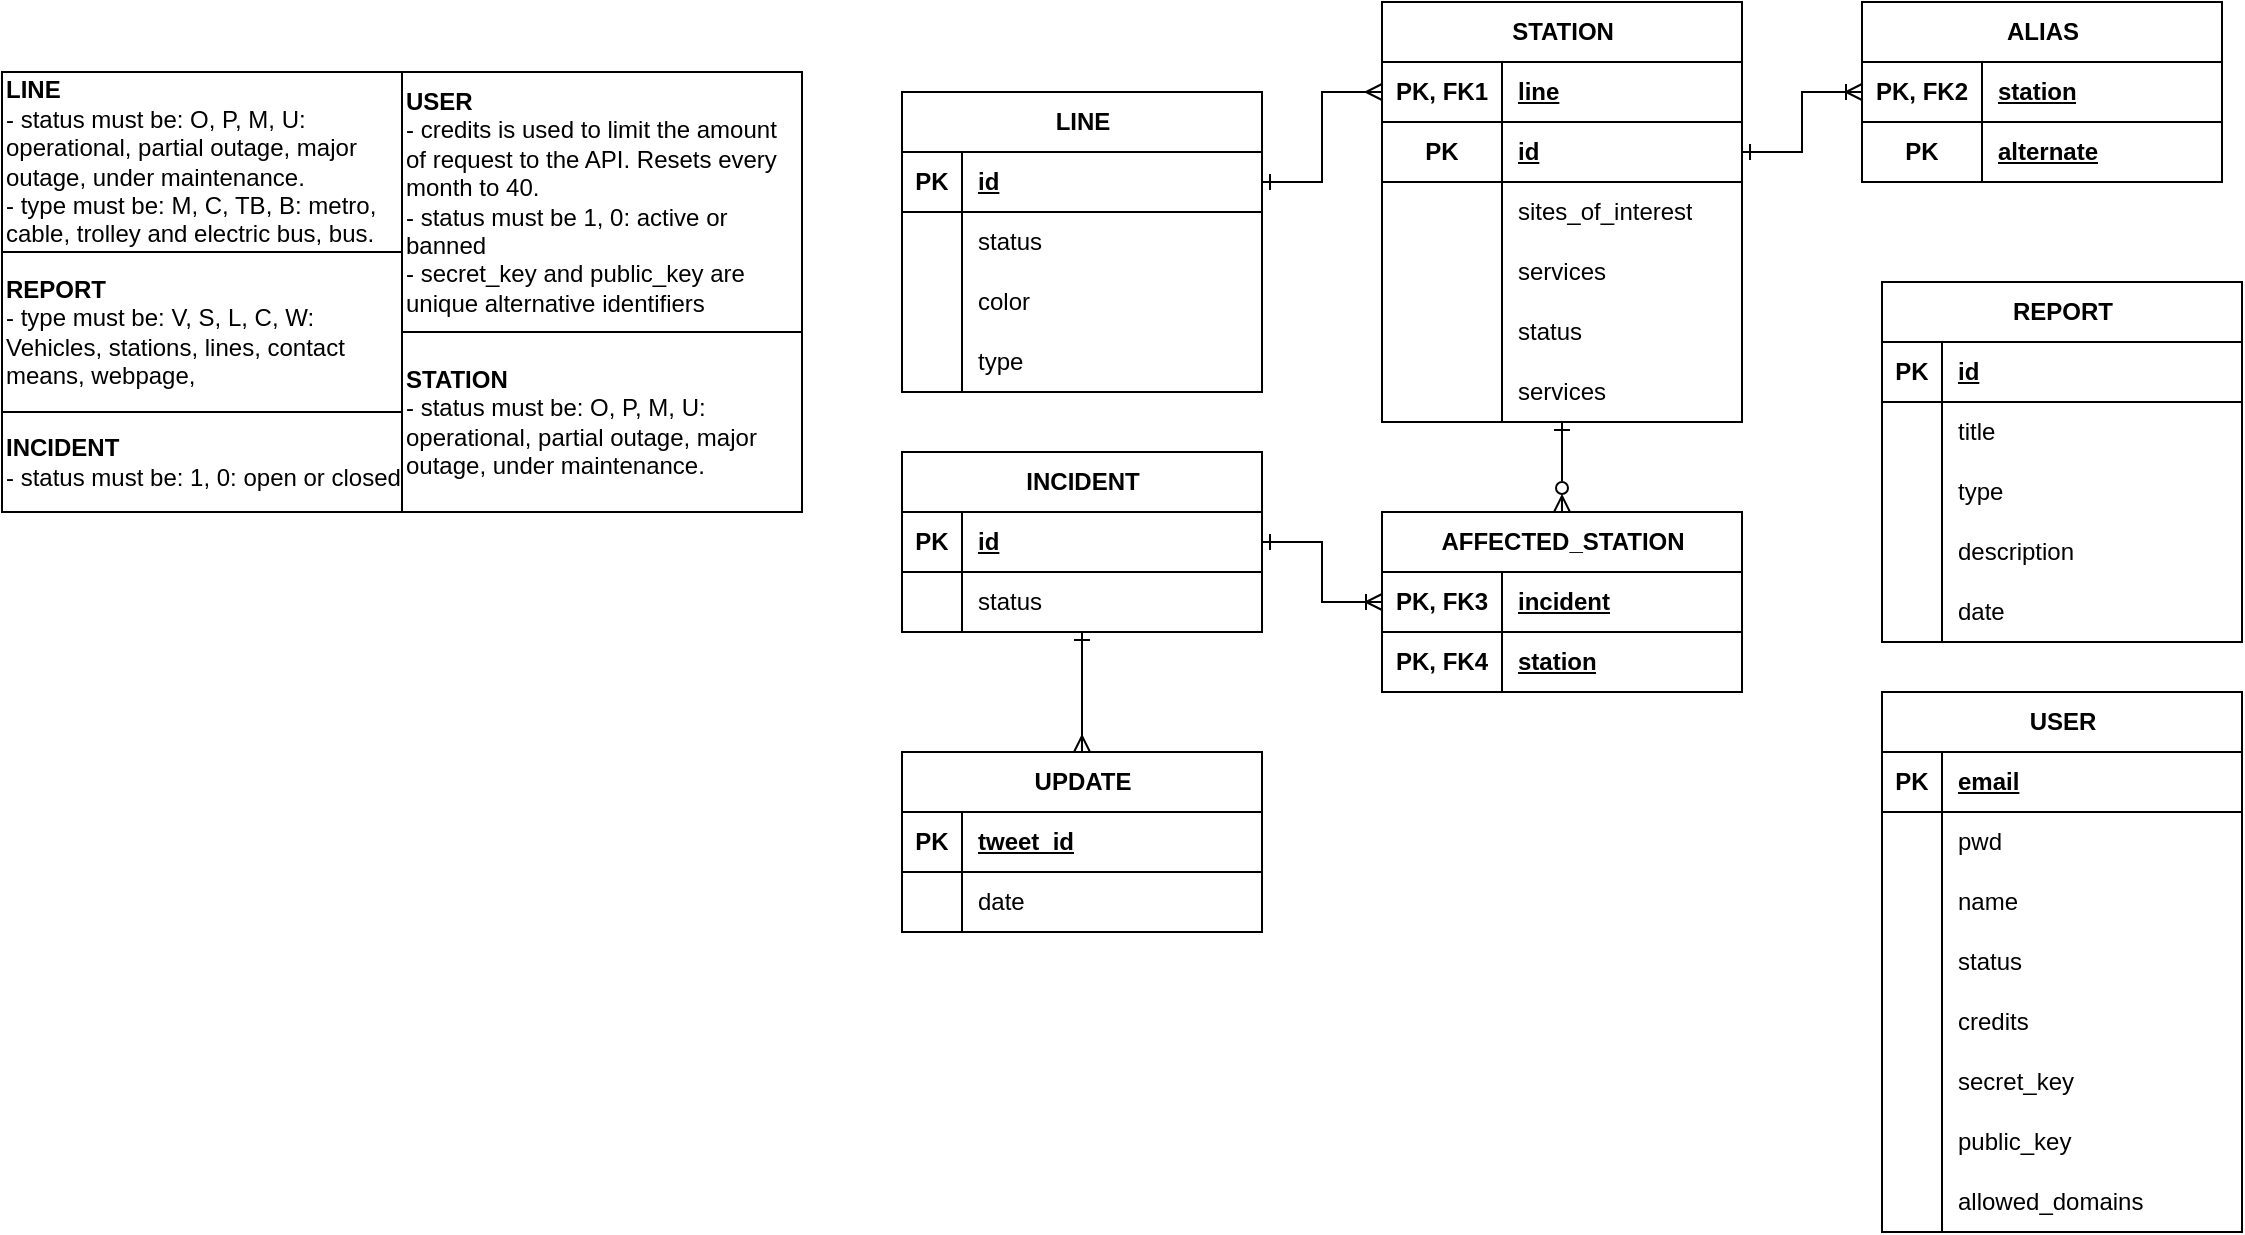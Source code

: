 <mxfile version="21.1.2" type="github">
  <diagram name="Page-1" id="pH_cB6uXY_K46Tci0Ps3">
    <mxGraphModel dx="2045" dy="630" grid="1" gridSize="10" guides="1" tooltips="1" connect="1" arrows="1" fold="1" page="1" pageScale="1" pageWidth="850" pageHeight="1100" math="0" shadow="0">
      <root>
        <mxCell id="0" />
        <mxCell id="1" parent="0" />
        <mxCell id="TTDSjRV2ZxzpHKE5z74O-1" value="LINE" style="shape=table;startSize=30;container=1;collapsible=1;childLayout=tableLayout;fixedRows=1;rowLines=0;fontStyle=1;align=center;resizeLast=1;html=1;" parent="1" vertex="1">
          <mxGeometry x="130" y="90" width="180" height="150" as="geometry" />
        </mxCell>
        <mxCell id="TTDSjRV2ZxzpHKE5z74O-2" value="" style="shape=tableRow;horizontal=0;startSize=0;swimlaneHead=0;swimlaneBody=0;fillColor=none;collapsible=0;dropTarget=0;points=[[0,0.5],[1,0.5]];portConstraint=eastwest;top=0;left=0;right=0;bottom=1;" parent="TTDSjRV2ZxzpHKE5z74O-1" vertex="1">
          <mxGeometry y="30" width="180" height="30" as="geometry" />
        </mxCell>
        <mxCell id="TTDSjRV2ZxzpHKE5z74O-3" value="PK" style="shape=partialRectangle;connectable=0;fillColor=none;top=0;left=0;bottom=0;right=0;fontStyle=1;overflow=hidden;whiteSpace=wrap;html=1;" parent="TTDSjRV2ZxzpHKE5z74O-2" vertex="1">
          <mxGeometry width="30" height="30" as="geometry">
            <mxRectangle width="30" height="30" as="alternateBounds" />
          </mxGeometry>
        </mxCell>
        <mxCell id="TTDSjRV2ZxzpHKE5z74O-4" value="id" style="shape=partialRectangle;connectable=0;fillColor=none;top=0;left=0;bottom=0;right=0;align=left;spacingLeft=6;fontStyle=5;overflow=hidden;whiteSpace=wrap;html=1;" parent="TTDSjRV2ZxzpHKE5z74O-2" vertex="1">
          <mxGeometry x="30" width="150" height="30" as="geometry">
            <mxRectangle width="150" height="30" as="alternateBounds" />
          </mxGeometry>
        </mxCell>
        <mxCell id="TTDSjRV2ZxzpHKE5z74O-5" value="" style="shape=tableRow;horizontal=0;startSize=0;swimlaneHead=0;swimlaneBody=0;fillColor=none;collapsible=0;dropTarget=0;points=[[0,0.5],[1,0.5]];portConstraint=eastwest;top=0;left=0;right=0;bottom=0;" parent="TTDSjRV2ZxzpHKE5z74O-1" vertex="1">
          <mxGeometry y="60" width="180" height="30" as="geometry" />
        </mxCell>
        <mxCell id="TTDSjRV2ZxzpHKE5z74O-6" value="" style="shape=partialRectangle;connectable=0;fillColor=none;top=0;left=0;bottom=0;right=0;editable=1;overflow=hidden;whiteSpace=wrap;html=1;" parent="TTDSjRV2ZxzpHKE5z74O-5" vertex="1">
          <mxGeometry width="30" height="30" as="geometry">
            <mxRectangle width="30" height="30" as="alternateBounds" />
          </mxGeometry>
        </mxCell>
        <mxCell id="TTDSjRV2ZxzpHKE5z74O-7" value="status" style="shape=partialRectangle;connectable=0;fillColor=none;top=0;left=0;bottom=0;right=0;align=left;spacingLeft=6;overflow=hidden;whiteSpace=wrap;html=1;" parent="TTDSjRV2ZxzpHKE5z74O-5" vertex="1">
          <mxGeometry x="30" width="150" height="30" as="geometry">
            <mxRectangle width="150" height="30" as="alternateBounds" />
          </mxGeometry>
        </mxCell>
        <mxCell id="TTDSjRV2ZxzpHKE5z74O-115" value="" style="shape=tableRow;horizontal=0;startSize=0;swimlaneHead=0;swimlaneBody=0;fillColor=none;collapsible=0;dropTarget=0;points=[[0,0.5],[1,0.5]];portConstraint=eastwest;top=0;left=0;right=0;bottom=0;" parent="TTDSjRV2ZxzpHKE5z74O-1" vertex="1">
          <mxGeometry y="90" width="180" height="30" as="geometry" />
        </mxCell>
        <mxCell id="TTDSjRV2ZxzpHKE5z74O-116" value="" style="shape=partialRectangle;connectable=0;fillColor=none;top=0;left=0;bottom=0;right=0;editable=1;overflow=hidden;whiteSpace=wrap;html=1;" parent="TTDSjRV2ZxzpHKE5z74O-115" vertex="1">
          <mxGeometry width="30" height="30" as="geometry">
            <mxRectangle width="30" height="30" as="alternateBounds" />
          </mxGeometry>
        </mxCell>
        <mxCell id="TTDSjRV2ZxzpHKE5z74O-117" value="color" style="shape=partialRectangle;connectable=0;fillColor=none;top=0;left=0;bottom=0;right=0;align=left;spacingLeft=6;overflow=hidden;whiteSpace=wrap;html=1;" parent="TTDSjRV2ZxzpHKE5z74O-115" vertex="1">
          <mxGeometry x="30" width="150" height="30" as="geometry">
            <mxRectangle width="150" height="30" as="alternateBounds" />
          </mxGeometry>
        </mxCell>
        <mxCell id="TTDSjRV2ZxzpHKE5z74O-118" value="" style="shape=tableRow;horizontal=0;startSize=0;swimlaneHead=0;swimlaneBody=0;fillColor=none;collapsible=0;dropTarget=0;points=[[0,0.5],[1,0.5]];portConstraint=eastwest;top=0;left=0;right=0;bottom=0;" parent="TTDSjRV2ZxzpHKE5z74O-1" vertex="1">
          <mxGeometry y="120" width="180" height="30" as="geometry" />
        </mxCell>
        <mxCell id="TTDSjRV2ZxzpHKE5z74O-119" value="" style="shape=partialRectangle;connectable=0;fillColor=none;top=0;left=0;bottom=0;right=0;editable=1;overflow=hidden;whiteSpace=wrap;html=1;" parent="TTDSjRV2ZxzpHKE5z74O-118" vertex="1">
          <mxGeometry width="30" height="30" as="geometry">
            <mxRectangle width="30" height="30" as="alternateBounds" />
          </mxGeometry>
        </mxCell>
        <mxCell id="TTDSjRV2ZxzpHKE5z74O-120" value="type" style="shape=partialRectangle;connectable=0;fillColor=none;top=0;left=0;bottom=0;right=0;align=left;spacingLeft=6;overflow=hidden;whiteSpace=wrap;html=1;" parent="TTDSjRV2ZxzpHKE5z74O-118" vertex="1">
          <mxGeometry x="30" width="150" height="30" as="geometry">
            <mxRectangle width="150" height="30" as="alternateBounds" />
          </mxGeometry>
        </mxCell>
        <mxCell id="TTDSjRV2ZxzpHKE5z74O-14" value="STATION" style="shape=table;startSize=30;container=1;collapsible=1;childLayout=tableLayout;fixedRows=1;rowLines=0;fontStyle=1;align=center;resizeLast=1;html=1;" parent="1" vertex="1">
          <mxGeometry x="370" y="45" width="180" height="210" as="geometry" />
        </mxCell>
        <mxCell id="TTDSjRV2ZxzpHKE5z74O-252" value="" style="shape=tableRow;horizontal=0;startSize=0;swimlaneHead=0;swimlaneBody=0;fillColor=none;collapsible=0;dropTarget=0;points=[[0,0.5],[1,0.5]];portConstraint=eastwest;top=0;left=0;right=0;bottom=1;" parent="TTDSjRV2ZxzpHKE5z74O-14" vertex="1">
          <mxGeometry y="30" width="180" height="30" as="geometry" />
        </mxCell>
        <mxCell id="TTDSjRV2ZxzpHKE5z74O-253" value="PK, FK1" style="shape=partialRectangle;connectable=0;fillColor=none;top=0;left=0;bottom=0;right=0;fontStyle=1;overflow=hidden;whiteSpace=wrap;html=1;" parent="TTDSjRV2ZxzpHKE5z74O-252" vertex="1">
          <mxGeometry width="60" height="30" as="geometry">
            <mxRectangle width="60" height="30" as="alternateBounds" />
          </mxGeometry>
        </mxCell>
        <mxCell id="TTDSjRV2ZxzpHKE5z74O-254" value="line" style="shape=partialRectangle;connectable=0;fillColor=none;top=0;left=0;bottom=0;right=0;align=left;spacingLeft=6;fontStyle=5;overflow=hidden;whiteSpace=wrap;html=1;" parent="TTDSjRV2ZxzpHKE5z74O-252" vertex="1">
          <mxGeometry x="60" width="120" height="30" as="geometry">
            <mxRectangle width="120" height="30" as="alternateBounds" />
          </mxGeometry>
        </mxCell>
        <mxCell id="TTDSjRV2ZxzpHKE5z74O-15" value="" style="shape=tableRow;horizontal=0;startSize=0;swimlaneHead=0;swimlaneBody=0;fillColor=none;collapsible=0;dropTarget=0;points=[[0,0.5],[1,0.5]];portConstraint=eastwest;top=0;left=0;right=0;bottom=1;strokeColor=default;swimlaneLine=1;" parent="TTDSjRV2ZxzpHKE5z74O-14" vertex="1">
          <mxGeometry y="60" width="180" height="30" as="geometry" />
        </mxCell>
        <mxCell id="TTDSjRV2ZxzpHKE5z74O-16" value="PK" style="shape=partialRectangle;connectable=0;fillColor=none;top=0;left=0;bottom=0;right=0;fontStyle=1;overflow=hidden;whiteSpace=wrap;html=1;shadow=0;strokeColor=default;strokeWidth=1;" parent="TTDSjRV2ZxzpHKE5z74O-15" vertex="1">
          <mxGeometry width="60" height="30" as="geometry">
            <mxRectangle width="60" height="30" as="alternateBounds" />
          </mxGeometry>
        </mxCell>
        <mxCell id="TTDSjRV2ZxzpHKE5z74O-17" value="id" style="shape=partialRectangle;connectable=0;fillColor=none;top=0;left=0;bottom=0;right=0;align=left;spacingLeft=6;fontStyle=5;overflow=hidden;whiteSpace=wrap;html=1;shadow=0;strokeColor=default;strokeWidth=1;" parent="TTDSjRV2ZxzpHKE5z74O-15" vertex="1">
          <mxGeometry x="60" width="120" height="30" as="geometry">
            <mxRectangle width="120" height="30" as="alternateBounds" />
          </mxGeometry>
        </mxCell>
        <mxCell id="TTDSjRV2ZxzpHKE5z74O-21" value="" style="shape=tableRow;horizontal=0;startSize=0;swimlaneHead=0;swimlaneBody=0;fillColor=none;collapsible=0;dropTarget=0;points=[[0,0.5],[1,0.5]];portConstraint=eastwest;top=0;left=0;right=0;bottom=0;" parent="TTDSjRV2ZxzpHKE5z74O-14" vertex="1">
          <mxGeometry y="90" width="180" height="30" as="geometry" />
        </mxCell>
        <mxCell id="TTDSjRV2ZxzpHKE5z74O-22" value="" style="shape=partialRectangle;connectable=0;fillColor=none;top=0;left=0;bottom=0;right=0;editable=1;overflow=hidden;whiteSpace=wrap;html=1;" parent="TTDSjRV2ZxzpHKE5z74O-21" vertex="1">
          <mxGeometry width="60" height="30" as="geometry">
            <mxRectangle width="60" height="30" as="alternateBounds" />
          </mxGeometry>
        </mxCell>
        <mxCell id="TTDSjRV2ZxzpHKE5z74O-23" value="sites_of_interest" style="shape=partialRectangle;connectable=0;fillColor=none;top=0;left=0;bottom=0;right=0;align=left;spacingLeft=6;overflow=hidden;whiteSpace=wrap;html=1;" parent="TTDSjRV2ZxzpHKE5z74O-21" vertex="1">
          <mxGeometry x="60" width="120" height="30" as="geometry">
            <mxRectangle width="120" height="30" as="alternateBounds" />
          </mxGeometry>
        </mxCell>
        <mxCell id="TTDSjRV2ZxzpHKE5z74O-192" value="" style="shape=tableRow;horizontal=0;startSize=0;swimlaneHead=0;swimlaneBody=0;fillColor=none;collapsible=0;dropTarget=0;points=[[0,0.5],[1,0.5]];portConstraint=eastwest;top=0;left=0;right=0;bottom=0;" parent="TTDSjRV2ZxzpHKE5z74O-14" vertex="1">
          <mxGeometry y="120" width="180" height="30" as="geometry" />
        </mxCell>
        <mxCell id="TTDSjRV2ZxzpHKE5z74O-193" value="" style="shape=partialRectangle;connectable=0;fillColor=none;top=0;left=0;bottom=0;right=0;editable=1;overflow=hidden;whiteSpace=wrap;html=1;" parent="TTDSjRV2ZxzpHKE5z74O-192" vertex="1">
          <mxGeometry width="60" height="30" as="geometry">
            <mxRectangle width="60" height="30" as="alternateBounds" />
          </mxGeometry>
        </mxCell>
        <mxCell id="TTDSjRV2ZxzpHKE5z74O-194" value="services" style="shape=partialRectangle;connectable=0;fillColor=none;top=0;left=0;bottom=0;right=0;align=left;spacingLeft=6;overflow=hidden;whiteSpace=wrap;html=1;" parent="TTDSjRV2ZxzpHKE5z74O-192" vertex="1">
          <mxGeometry x="60" width="120" height="30" as="geometry">
            <mxRectangle width="120" height="30" as="alternateBounds" />
          </mxGeometry>
        </mxCell>
        <mxCell id="TTDSjRV2ZxzpHKE5z74O-24" value="" style="shape=tableRow;horizontal=0;startSize=0;swimlaneHead=0;swimlaneBody=0;fillColor=none;collapsible=0;dropTarget=0;points=[[0,0.5],[1,0.5]];portConstraint=eastwest;top=0;left=0;right=0;bottom=0;" parent="TTDSjRV2ZxzpHKE5z74O-14" vertex="1">
          <mxGeometry y="150" width="180" height="30" as="geometry" />
        </mxCell>
        <mxCell id="TTDSjRV2ZxzpHKE5z74O-25" value="" style="shape=partialRectangle;connectable=0;fillColor=none;top=0;left=0;bottom=0;right=0;editable=1;overflow=hidden;whiteSpace=wrap;html=1;" parent="TTDSjRV2ZxzpHKE5z74O-24" vertex="1">
          <mxGeometry width="60" height="30" as="geometry">
            <mxRectangle width="60" height="30" as="alternateBounds" />
          </mxGeometry>
        </mxCell>
        <mxCell id="TTDSjRV2ZxzpHKE5z74O-26" value="status" style="shape=partialRectangle;connectable=0;fillColor=none;top=0;left=0;bottom=0;right=0;align=left;spacingLeft=6;overflow=hidden;whiteSpace=wrap;html=1;" parent="TTDSjRV2ZxzpHKE5z74O-24" vertex="1">
          <mxGeometry x="60" width="120" height="30" as="geometry">
            <mxRectangle width="120" height="30" as="alternateBounds" />
          </mxGeometry>
        </mxCell>
        <mxCell id="L_7EKdPzwVkIUu_ED1JU-4" value="" style="shape=tableRow;horizontal=0;startSize=0;swimlaneHead=0;swimlaneBody=0;fillColor=none;collapsible=0;dropTarget=0;points=[[0,0.5],[1,0.5]];portConstraint=eastwest;top=0;left=0;right=0;bottom=0;" vertex="1" parent="TTDSjRV2ZxzpHKE5z74O-14">
          <mxGeometry y="180" width="180" height="30" as="geometry" />
        </mxCell>
        <mxCell id="L_7EKdPzwVkIUu_ED1JU-5" value="" style="shape=partialRectangle;connectable=0;fillColor=none;top=0;left=0;bottom=0;right=0;editable=1;overflow=hidden;whiteSpace=wrap;html=1;" vertex="1" parent="L_7EKdPzwVkIUu_ED1JU-4">
          <mxGeometry width="60" height="30" as="geometry">
            <mxRectangle width="60" height="30" as="alternateBounds" />
          </mxGeometry>
        </mxCell>
        <mxCell id="L_7EKdPzwVkIUu_ED1JU-6" value="services" style="shape=partialRectangle;connectable=0;fillColor=none;top=0;left=0;bottom=0;right=0;align=left;spacingLeft=6;overflow=hidden;whiteSpace=wrap;html=1;" vertex="1" parent="L_7EKdPzwVkIUu_ED1JU-4">
          <mxGeometry x="60" width="120" height="30" as="geometry">
            <mxRectangle width="120" height="30" as="alternateBounds" />
          </mxGeometry>
        </mxCell>
        <mxCell id="TTDSjRV2ZxzpHKE5z74O-27" value="USER" style="shape=table;startSize=30;container=1;collapsible=1;childLayout=tableLayout;fixedRows=1;rowLines=0;fontStyle=1;align=center;resizeLast=1;html=1;" parent="1" vertex="1">
          <mxGeometry x="620" y="390" width="180" height="270" as="geometry" />
        </mxCell>
        <mxCell id="L_7EKdPzwVkIUu_ED1JU-45" value="" style="shape=tableRow;horizontal=0;startSize=0;swimlaneHead=0;swimlaneBody=0;fillColor=none;collapsible=0;dropTarget=0;points=[[0,0.5],[1,0.5]];portConstraint=eastwest;top=0;left=0;right=0;bottom=1;" vertex="1" parent="TTDSjRV2ZxzpHKE5z74O-27">
          <mxGeometry y="30" width="180" height="30" as="geometry" />
        </mxCell>
        <mxCell id="L_7EKdPzwVkIUu_ED1JU-46" value="PK" style="shape=partialRectangle;connectable=0;fillColor=none;top=0;left=0;bottom=0;right=0;fontStyle=1;overflow=hidden;whiteSpace=wrap;html=1;" vertex="1" parent="L_7EKdPzwVkIUu_ED1JU-45">
          <mxGeometry width="30" height="30" as="geometry">
            <mxRectangle width="30" height="30" as="alternateBounds" />
          </mxGeometry>
        </mxCell>
        <mxCell id="L_7EKdPzwVkIUu_ED1JU-47" value="email" style="shape=partialRectangle;connectable=0;fillColor=none;top=0;left=0;bottom=0;right=0;align=left;spacingLeft=6;fontStyle=5;overflow=hidden;whiteSpace=wrap;html=1;" vertex="1" parent="L_7EKdPzwVkIUu_ED1JU-45">
          <mxGeometry x="30" width="150" height="30" as="geometry">
            <mxRectangle width="150" height="30" as="alternateBounds" />
          </mxGeometry>
        </mxCell>
        <mxCell id="TTDSjRV2ZxzpHKE5z74O-31" value="" style="shape=tableRow;horizontal=0;startSize=0;swimlaneHead=0;swimlaneBody=0;fillColor=none;collapsible=0;dropTarget=0;points=[[0,0.5],[1,0.5]];portConstraint=eastwest;top=0;left=0;right=0;bottom=0;" parent="TTDSjRV2ZxzpHKE5z74O-27" vertex="1">
          <mxGeometry y="60" width="180" height="30" as="geometry" />
        </mxCell>
        <mxCell id="TTDSjRV2ZxzpHKE5z74O-32" value="" style="shape=partialRectangle;connectable=0;fillColor=none;top=0;left=0;bottom=0;right=0;editable=1;overflow=hidden;whiteSpace=wrap;html=1;" parent="TTDSjRV2ZxzpHKE5z74O-31" vertex="1">
          <mxGeometry width="30" height="30" as="geometry">
            <mxRectangle width="30" height="30" as="alternateBounds" />
          </mxGeometry>
        </mxCell>
        <mxCell id="TTDSjRV2ZxzpHKE5z74O-33" value="pwd" style="shape=partialRectangle;connectable=0;fillColor=none;top=0;left=0;bottom=0;right=0;align=left;spacingLeft=6;overflow=hidden;whiteSpace=wrap;html=1;" parent="TTDSjRV2ZxzpHKE5z74O-31" vertex="1">
          <mxGeometry x="30" width="150" height="30" as="geometry">
            <mxRectangle width="150" height="30" as="alternateBounds" />
          </mxGeometry>
        </mxCell>
        <mxCell id="TTDSjRV2ZxzpHKE5z74O-34" value="" style="shape=tableRow;horizontal=0;startSize=0;swimlaneHead=0;swimlaneBody=0;fillColor=none;collapsible=0;dropTarget=0;points=[[0,0.5],[1,0.5]];portConstraint=eastwest;top=0;left=0;right=0;bottom=0;" parent="TTDSjRV2ZxzpHKE5z74O-27" vertex="1">
          <mxGeometry y="90" width="180" height="30" as="geometry" />
        </mxCell>
        <mxCell id="TTDSjRV2ZxzpHKE5z74O-35" value="" style="shape=partialRectangle;connectable=0;fillColor=none;top=0;left=0;bottom=0;right=0;editable=1;overflow=hidden;whiteSpace=wrap;html=1;" parent="TTDSjRV2ZxzpHKE5z74O-34" vertex="1">
          <mxGeometry width="30" height="30" as="geometry">
            <mxRectangle width="30" height="30" as="alternateBounds" />
          </mxGeometry>
        </mxCell>
        <mxCell id="TTDSjRV2ZxzpHKE5z74O-36" value="name" style="shape=partialRectangle;connectable=0;fillColor=none;top=0;left=0;bottom=0;right=0;align=left;spacingLeft=6;overflow=hidden;whiteSpace=wrap;html=1;" parent="TTDSjRV2ZxzpHKE5z74O-34" vertex="1">
          <mxGeometry x="30" width="150" height="30" as="geometry">
            <mxRectangle width="150" height="30" as="alternateBounds" />
          </mxGeometry>
        </mxCell>
        <mxCell id="TTDSjRV2ZxzpHKE5z74O-152" value="" style="shape=tableRow;horizontal=0;startSize=0;swimlaneHead=0;swimlaneBody=0;fillColor=none;collapsible=0;dropTarget=0;points=[[0,0.5],[1,0.5]];portConstraint=eastwest;top=0;left=0;right=0;bottom=0;" parent="TTDSjRV2ZxzpHKE5z74O-27" vertex="1">
          <mxGeometry y="120" width="180" height="30" as="geometry" />
        </mxCell>
        <mxCell id="TTDSjRV2ZxzpHKE5z74O-153" value="" style="shape=partialRectangle;connectable=0;fillColor=none;top=0;left=0;bottom=0;right=0;editable=1;overflow=hidden;whiteSpace=wrap;html=1;" parent="TTDSjRV2ZxzpHKE5z74O-152" vertex="1">
          <mxGeometry width="30" height="30" as="geometry">
            <mxRectangle width="30" height="30" as="alternateBounds" />
          </mxGeometry>
        </mxCell>
        <mxCell id="TTDSjRV2ZxzpHKE5z74O-154" value="status" style="shape=partialRectangle;connectable=0;fillColor=none;top=0;left=0;bottom=0;right=0;align=left;spacingLeft=6;overflow=hidden;whiteSpace=wrap;html=1;" parent="TTDSjRV2ZxzpHKE5z74O-152" vertex="1">
          <mxGeometry x="30" width="150" height="30" as="geometry">
            <mxRectangle width="150" height="30" as="alternateBounds" />
          </mxGeometry>
        </mxCell>
        <mxCell id="TTDSjRV2ZxzpHKE5z74O-37" value="" style="shape=tableRow;horizontal=0;startSize=0;swimlaneHead=0;swimlaneBody=0;fillColor=none;collapsible=0;dropTarget=0;points=[[0,0.5],[1,0.5]];portConstraint=eastwest;top=0;left=0;right=0;bottom=0;" parent="TTDSjRV2ZxzpHKE5z74O-27" vertex="1">
          <mxGeometry y="150" width="180" height="30" as="geometry" />
        </mxCell>
        <mxCell id="TTDSjRV2ZxzpHKE5z74O-38" value="" style="shape=partialRectangle;connectable=0;fillColor=none;top=0;left=0;bottom=0;right=0;editable=1;overflow=hidden;whiteSpace=wrap;html=1;" parent="TTDSjRV2ZxzpHKE5z74O-37" vertex="1">
          <mxGeometry width="30" height="30" as="geometry">
            <mxRectangle width="30" height="30" as="alternateBounds" />
          </mxGeometry>
        </mxCell>
        <mxCell id="TTDSjRV2ZxzpHKE5z74O-39" value="credits" style="shape=partialRectangle;connectable=0;fillColor=none;top=0;left=0;bottom=0;right=0;align=left;spacingLeft=6;overflow=hidden;whiteSpace=wrap;html=1;" parent="TTDSjRV2ZxzpHKE5z74O-37" vertex="1">
          <mxGeometry x="30" width="150" height="30" as="geometry">
            <mxRectangle width="150" height="30" as="alternateBounds" />
          </mxGeometry>
        </mxCell>
        <mxCell id="TTDSjRV2ZxzpHKE5z74O-121" value="" style="shape=tableRow;horizontal=0;startSize=0;swimlaneHead=0;swimlaneBody=0;fillColor=none;collapsible=0;dropTarget=0;points=[[0,0.5],[1,0.5]];portConstraint=eastwest;top=0;left=0;right=0;bottom=0;" parent="TTDSjRV2ZxzpHKE5z74O-27" vertex="1">
          <mxGeometry y="180" width="180" height="30" as="geometry" />
        </mxCell>
        <mxCell id="TTDSjRV2ZxzpHKE5z74O-122" value="" style="shape=partialRectangle;connectable=0;fillColor=none;top=0;left=0;bottom=0;right=0;editable=1;overflow=hidden;whiteSpace=wrap;html=1;" parent="TTDSjRV2ZxzpHKE5z74O-121" vertex="1">
          <mxGeometry width="30" height="30" as="geometry">
            <mxRectangle width="30" height="30" as="alternateBounds" />
          </mxGeometry>
        </mxCell>
        <mxCell id="TTDSjRV2ZxzpHKE5z74O-123" value="secret_key" style="shape=partialRectangle;connectable=0;fillColor=none;top=0;left=0;bottom=0;right=0;align=left;spacingLeft=6;overflow=hidden;whiteSpace=wrap;html=1;" parent="TTDSjRV2ZxzpHKE5z74O-121" vertex="1">
          <mxGeometry x="30" width="150" height="30" as="geometry">
            <mxRectangle width="150" height="30" as="alternateBounds" />
          </mxGeometry>
        </mxCell>
        <mxCell id="TTDSjRV2ZxzpHKE5z74O-124" value="" style="shape=tableRow;horizontal=0;startSize=0;swimlaneHead=0;swimlaneBody=0;fillColor=none;collapsible=0;dropTarget=0;points=[[0,0.5],[1,0.5]];portConstraint=eastwest;top=0;left=0;right=0;bottom=0;" parent="TTDSjRV2ZxzpHKE5z74O-27" vertex="1">
          <mxGeometry y="210" width="180" height="30" as="geometry" />
        </mxCell>
        <mxCell id="TTDSjRV2ZxzpHKE5z74O-125" value="" style="shape=partialRectangle;connectable=0;fillColor=none;top=0;left=0;bottom=0;right=0;editable=1;overflow=hidden;whiteSpace=wrap;html=1;" parent="TTDSjRV2ZxzpHKE5z74O-124" vertex="1">
          <mxGeometry width="30" height="30" as="geometry">
            <mxRectangle width="30" height="30" as="alternateBounds" />
          </mxGeometry>
        </mxCell>
        <mxCell id="TTDSjRV2ZxzpHKE5z74O-126" value="public_key" style="shape=partialRectangle;connectable=0;fillColor=none;top=0;left=0;bottom=0;right=0;align=left;spacingLeft=6;overflow=hidden;whiteSpace=wrap;html=1;" parent="TTDSjRV2ZxzpHKE5z74O-124" vertex="1">
          <mxGeometry x="30" width="150" height="30" as="geometry">
            <mxRectangle width="150" height="30" as="alternateBounds" />
          </mxGeometry>
        </mxCell>
        <mxCell id="TTDSjRV2ZxzpHKE5z74O-149" value="" style="shape=tableRow;horizontal=0;startSize=0;swimlaneHead=0;swimlaneBody=0;fillColor=none;collapsible=0;dropTarget=0;points=[[0,0.5],[1,0.5]];portConstraint=eastwest;top=0;left=0;right=0;bottom=0;" parent="TTDSjRV2ZxzpHKE5z74O-27" vertex="1">
          <mxGeometry y="240" width="180" height="30" as="geometry" />
        </mxCell>
        <mxCell id="TTDSjRV2ZxzpHKE5z74O-150" value="" style="shape=partialRectangle;connectable=0;fillColor=none;top=0;left=0;bottom=0;right=0;editable=1;overflow=hidden;whiteSpace=wrap;html=1;" parent="TTDSjRV2ZxzpHKE5z74O-149" vertex="1">
          <mxGeometry width="30" height="30" as="geometry">
            <mxRectangle width="30" height="30" as="alternateBounds" />
          </mxGeometry>
        </mxCell>
        <mxCell id="TTDSjRV2ZxzpHKE5z74O-151" value="allowed_domains" style="shape=partialRectangle;connectable=0;fillColor=none;top=0;left=0;bottom=0;right=0;align=left;spacingLeft=6;overflow=hidden;whiteSpace=wrap;html=1;" parent="TTDSjRV2ZxzpHKE5z74O-149" vertex="1">
          <mxGeometry x="30" width="150" height="30" as="geometry">
            <mxRectangle width="150" height="30" as="alternateBounds" />
          </mxGeometry>
        </mxCell>
        <mxCell id="L_7EKdPzwVkIUu_ED1JU-61" style="edgeStyle=orthogonalEdgeStyle;rounded=0;orthogonalLoop=1;jettySize=auto;html=1;entryX=0.5;entryY=0;entryDx=0;entryDy=0;endArrow=ERmany;endFill=0;startArrow=ERone;startFill=0;" edge="1" parent="1" source="TTDSjRV2ZxzpHKE5z74O-40" target="TTDSjRV2ZxzpHKE5z74O-53">
          <mxGeometry relative="1" as="geometry" />
        </mxCell>
        <mxCell id="TTDSjRV2ZxzpHKE5z74O-40" value="INCIDENT" style="shape=table;startSize=30;container=1;collapsible=1;childLayout=tableLayout;fixedRows=1;rowLines=0;fontStyle=1;align=center;resizeLast=1;html=1;" parent="1" vertex="1">
          <mxGeometry x="130" y="270" width="180" height="90" as="geometry" />
        </mxCell>
        <mxCell id="TTDSjRV2ZxzpHKE5z74O-41" value="" style="shape=tableRow;horizontal=0;startSize=0;swimlaneHead=0;swimlaneBody=0;fillColor=none;collapsible=0;dropTarget=0;points=[[0,0.5],[1,0.5]];portConstraint=eastwest;top=0;left=0;right=0;bottom=1;" parent="TTDSjRV2ZxzpHKE5z74O-40" vertex="1">
          <mxGeometry y="30" width="180" height="30" as="geometry" />
        </mxCell>
        <mxCell id="TTDSjRV2ZxzpHKE5z74O-42" value="PK" style="shape=partialRectangle;connectable=0;fillColor=none;top=0;left=0;bottom=0;right=0;fontStyle=1;overflow=hidden;whiteSpace=wrap;html=1;" parent="TTDSjRV2ZxzpHKE5z74O-41" vertex="1">
          <mxGeometry width="30" height="30" as="geometry">
            <mxRectangle width="30" height="30" as="alternateBounds" />
          </mxGeometry>
        </mxCell>
        <mxCell id="TTDSjRV2ZxzpHKE5z74O-43" value="id" style="shape=partialRectangle;connectable=0;fillColor=none;top=0;left=0;bottom=0;right=0;align=left;spacingLeft=6;fontStyle=5;overflow=hidden;whiteSpace=wrap;html=1;" parent="TTDSjRV2ZxzpHKE5z74O-41" vertex="1">
          <mxGeometry x="30" width="150" height="30" as="geometry">
            <mxRectangle width="150" height="30" as="alternateBounds" />
          </mxGeometry>
        </mxCell>
        <mxCell id="TTDSjRV2ZxzpHKE5z74O-201" value="" style="shape=tableRow;horizontal=0;startSize=0;swimlaneHead=0;swimlaneBody=0;fillColor=none;collapsible=0;dropTarget=0;points=[[0,0.5],[1,0.5]];portConstraint=eastwest;top=0;left=0;right=0;bottom=0;" parent="TTDSjRV2ZxzpHKE5z74O-40" vertex="1">
          <mxGeometry y="60" width="180" height="30" as="geometry" />
        </mxCell>
        <mxCell id="TTDSjRV2ZxzpHKE5z74O-202" value="" style="shape=partialRectangle;connectable=0;fillColor=none;top=0;left=0;bottom=0;right=0;editable=1;overflow=hidden;whiteSpace=wrap;html=1;" parent="TTDSjRV2ZxzpHKE5z74O-201" vertex="1">
          <mxGeometry width="30" height="30" as="geometry">
            <mxRectangle width="30" height="30" as="alternateBounds" />
          </mxGeometry>
        </mxCell>
        <mxCell id="TTDSjRV2ZxzpHKE5z74O-203" value="status" style="shape=partialRectangle;connectable=0;fillColor=none;top=0;left=0;bottom=0;right=0;align=left;spacingLeft=6;overflow=hidden;whiteSpace=wrap;html=1;" parent="TTDSjRV2ZxzpHKE5z74O-201" vertex="1">
          <mxGeometry x="30" width="150" height="30" as="geometry">
            <mxRectangle width="150" height="30" as="alternateBounds" />
          </mxGeometry>
        </mxCell>
        <mxCell id="TTDSjRV2ZxzpHKE5z74O-53" value="UPDATE" style="shape=table;startSize=30;container=1;collapsible=1;childLayout=tableLayout;fixedRows=1;rowLines=0;fontStyle=1;align=center;resizeLast=1;html=1;" parent="1" vertex="1">
          <mxGeometry x="130" y="420" width="180" height="90" as="geometry" />
        </mxCell>
        <mxCell id="TTDSjRV2ZxzpHKE5z74O-54" value="" style="shape=tableRow;horizontal=0;startSize=0;swimlaneHead=0;swimlaneBody=0;fillColor=none;collapsible=0;dropTarget=0;points=[[0,0.5],[1,0.5]];portConstraint=eastwest;top=0;left=0;right=0;bottom=1;" parent="TTDSjRV2ZxzpHKE5z74O-53" vertex="1">
          <mxGeometry y="30" width="180" height="30" as="geometry" />
        </mxCell>
        <mxCell id="TTDSjRV2ZxzpHKE5z74O-55" value="PK" style="shape=partialRectangle;connectable=0;fillColor=none;top=0;left=0;bottom=0;right=0;fontStyle=1;overflow=hidden;whiteSpace=wrap;html=1;" parent="TTDSjRV2ZxzpHKE5z74O-54" vertex="1">
          <mxGeometry width="30" height="30" as="geometry">
            <mxRectangle width="30" height="30" as="alternateBounds" />
          </mxGeometry>
        </mxCell>
        <mxCell id="TTDSjRV2ZxzpHKE5z74O-56" value="tweet_id" style="shape=partialRectangle;connectable=0;fillColor=none;top=0;left=0;bottom=0;right=0;align=left;spacingLeft=6;fontStyle=5;overflow=hidden;whiteSpace=wrap;html=1;" parent="TTDSjRV2ZxzpHKE5z74O-54" vertex="1">
          <mxGeometry x="30" width="150" height="30" as="geometry">
            <mxRectangle width="150" height="30" as="alternateBounds" />
          </mxGeometry>
        </mxCell>
        <mxCell id="TTDSjRV2ZxzpHKE5z74O-63" value="" style="shape=tableRow;horizontal=0;startSize=0;swimlaneHead=0;swimlaneBody=0;fillColor=none;collapsible=0;dropTarget=0;points=[[0,0.5],[1,0.5]];portConstraint=eastwest;top=0;left=0;right=0;bottom=0;" parent="TTDSjRV2ZxzpHKE5z74O-53" vertex="1">
          <mxGeometry y="60" width="180" height="30" as="geometry" />
        </mxCell>
        <mxCell id="TTDSjRV2ZxzpHKE5z74O-64" value="" style="shape=partialRectangle;connectable=0;fillColor=none;top=0;left=0;bottom=0;right=0;editable=1;overflow=hidden;whiteSpace=wrap;html=1;" parent="TTDSjRV2ZxzpHKE5z74O-63" vertex="1">
          <mxGeometry width="30" height="30" as="geometry">
            <mxRectangle width="30" height="30" as="alternateBounds" />
          </mxGeometry>
        </mxCell>
        <mxCell id="TTDSjRV2ZxzpHKE5z74O-65" value="date" style="shape=partialRectangle;connectable=0;fillColor=none;top=0;left=0;bottom=0;right=0;align=left;spacingLeft=6;overflow=hidden;whiteSpace=wrap;html=1;" parent="TTDSjRV2ZxzpHKE5z74O-63" vertex="1">
          <mxGeometry x="30" width="150" height="30" as="geometry">
            <mxRectangle width="150" height="30" as="alternateBounds" />
          </mxGeometry>
        </mxCell>
        <mxCell id="TTDSjRV2ZxzpHKE5z74O-66" value="REPORT" style="shape=table;startSize=30;container=1;collapsible=1;childLayout=tableLayout;fixedRows=1;rowLines=0;fontStyle=1;align=center;resizeLast=1;html=1;" parent="1" vertex="1">
          <mxGeometry x="620" y="185" width="180" height="180" as="geometry" />
        </mxCell>
        <mxCell id="TTDSjRV2ZxzpHKE5z74O-67" value="" style="shape=tableRow;horizontal=0;startSize=0;swimlaneHead=0;swimlaneBody=0;fillColor=none;collapsible=0;dropTarget=0;points=[[0,0.5],[1,0.5]];portConstraint=eastwest;top=0;left=0;right=0;bottom=1;" parent="TTDSjRV2ZxzpHKE5z74O-66" vertex="1">
          <mxGeometry y="30" width="180" height="30" as="geometry" />
        </mxCell>
        <mxCell id="TTDSjRV2ZxzpHKE5z74O-68" value="PK" style="shape=partialRectangle;connectable=0;fillColor=none;top=0;left=0;bottom=0;right=0;fontStyle=1;overflow=hidden;whiteSpace=wrap;html=1;" parent="TTDSjRV2ZxzpHKE5z74O-67" vertex="1">
          <mxGeometry width="30" height="30" as="geometry">
            <mxRectangle width="30" height="30" as="alternateBounds" />
          </mxGeometry>
        </mxCell>
        <mxCell id="TTDSjRV2ZxzpHKE5z74O-69" value="id" style="shape=partialRectangle;connectable=0;fillColor=none;top=0;left=0;bottom=0;right=0;align=left;spacingLeft=6;fontStyle=5;overflow=hidden;whiteSpace=wrap;html=1;" parent="TTDSjRV2ZxzpHKE5z74O-67" vertex="1">
          <mxGeometry x="30" width="150" height="30" as="geometry">
            <mxRectangle width="150" height="30" as="alternateBounds" />
          </mxGeometry>
        </mxCell>
        <mxCell id="TTDSjRV2ZxzpHKE5z74O-70" value="" style="shape=tableRow;horizontal=0;startSize=0;swimlaneHead=0;swimlaneBody=0;fillColor=none;collapsible=0;dropTarget=0;points=[[0,0.5],[1,0.5]];portConstraint=eastwest;top=0;left=0;right=0;bottom=0;" parent="TTDSjRV2ZxzpHKE5z74O-66" vertex="1">
          <mxGeometry y="60" width="180" height="30" as="geometry" />
        </mxCell>
        <mxCell id="TTDSjRV2ZxzpHKE5z74O-71" value="" style="shape=partialRectangle;connectable=0;fillColor=none;top=0;left=0;bottom=0;right=0;editable=1;overflow=hidden;whiteSpace=wrap;html=1;" parent="TTDSjRV2ZxzpHKE5z74O-70" vertex="1">
          <mxGeometry width="30" height="30" as="geometry">
            <mxRectangle width="30" height="30" as="alternateBounds" />
          </mxGeometry>
        </mxCell>
        <mxCell id="TTDSjRV2ZxzpHKE5z74O-72" value="title" style="shape=partialRectangle;connectable=0;fillColor=none;top=0;left=0;bottom=0;right=0;align=left;spacingLeft=6;overflow=hidden;whiteSpace=wrap;html=1;" parent="TTDSjRV2ZxzpHKE5z74O-70" vertex="1">
          <mxGeometry x="30" width="150" height="30" as="geometry">
            <mxRectangle width="150" height="30" as="alternateBounds" />
          </mxGeometry>
        </mxCell>
        <mxCell id="TTDSjRV2ZxzpHKE5z74O-73" value="" style="shape=tableRow;horizontal=0;startSize=0;swimlaneHead=0;swimlaneBody=0;fillColor=none;collapsible=0;dropTarget=0;points=[[0,0.5],[1,0.5]];portConstraint=eastwest;top=0;left=0;right=0;bottom=0;" parent="TTDSjRV2ZxzpHKE5z74O-66" vertex="1">
          <mxGeometry y="90" width="180" height="30" as="geometry" />
        </mxCell>
        <mxCell id="TTDSjRV2ZxzpHKE5z74O-74" value="" style="shape=partialRectangle;connectable=0;fillColor=none;top=0;left=0;bottom=0;right=0;editable=1;overflow=hidden;whiteSpace=wrap;html=1;" parent="TTDSjRV2ZxzpHKE5z74O-73" vertex="1">
          <mxGeometry width="30" height="30" as="geometry">
            <mxRectangle width="30" height="30" as="alternateBounds" />
          </mxGeometry>
        </mxCell>
        <mxCell id="TTDSjRV2ZxzpHKE5z74O-75" value="type" style="shape=partialRectangle;connectable=0;fillColor=none;top=0;left=0;bottom=0;right=0;align=left;spacingLeft=6;overflow=hidden;whiteSpace=wrap;html=1;" parent="TTDSjRV2ZxzpHKE5z74O-73" vertex="1">
          <mxGeometry x="30" width="150" height="30" as="geometry">
            <mxRectangle width="150" height="30" as="alternateBounds" />
          </mxGeometry>
        </mxCell>
        <mxCell id="TTDSjRV2ZxzpHKE5z74O-76" value="" style="shape=tableRow;horizontal=0;startSize=0;swimlaneHead=0;swimlaneBody=0;fillColor=none;collapsible=0;dropTarget=0;points=[[0,0.5],[1,0.5]];portConstraint=eastwest;top=0;left=0;right=0;bottom=0;" parent="TTDSjRV2ZxzpHKE5z74O-66" vertex="1">
          <mxGeometry y="120" width="180" height="30" as="geometry" />
        </mxCell>
        <mxCell id="TTDSjRV2ZxzpHKE5z74O-77" value="" style="shape=partialRectangle;connectable=0;fillColor=none;top=0;left=0;bottom=0;right=0;editable=1;overflow=hidden;whiteSpace=wrap;html=1;" parent="TTDSjRV2ZxzpHKE5z74O-76" vertex="1">
          <mxGeometry width="30" height="30" as="geometry">
            <mxRectangle width="30" height="30" as="alternateBounds" />
          </mxGeometry>
        </mxCell>
        <mxCell id="TTDSjRV2ZxzpHKE5z74O-78" value="description" style="shape=partialRectangle;connectable=0;fillColor=none;top=0;left=0;bottom=0;right=0;align=left;spacingLeft=6;overflow=hidden;whiteSpace=wrap;html=1;" parent="TTDSjRV2ZxzpHKE5z74O-76" vertex="1">
          <mxGeometry x="30" width="150" height="30" as="geometry">
            <mxRectangle width="150" height="30" as="alternateBounds" />
          </mxGeometry>
        </mxCell>
        <mxCell id="TTDSjRV2ZxzpHKE5z74O-187" value="" style="shape=tableRow;horizontal=0;startSize=0;swimlaneHead=0;swimlaneBody=0;fillColor=none;collapsible=0;dropTarget=0;points=[[0,0.5],[1,0.5]];portConstraint=eastwest;top=0;left=0;right=0;bottom=0;" parent="TTDSjRV2ZxzpHKE5z74O-66" vertex="1">
          <mxGeometry y="150" width="180" height="30" as="geometry" />
        </mxCell>
        <mxCell id="TTDSjRV2ZxzpHKE5z74O-188" value="" style="shape=partialRectangle;connectable=0;fillColor=none;top=0;left=0;bottom=0;right=0;editable=1;overflow=hidden;whiteSpace=wrap;html=1;" parent="TTDSjRV2ZxzpHKE5z74O-187" vertex="1">
          <mxGeometry width="30" height="30" as="geometry">
            <mxRectangle width="30" height="30" as="alternateBounds" />
          </mxGeometry>
        </mxCell>
        <mxCell id="TTDSjRV2ZxzpHKE5z74O-189" value="date" style="shape=partialRectangle;connectable=0;fillColor=none;top=0;left=0;bottom=0;right=0;align=left;spacingLeft=6;overflow=hidden;whiteSpace=wrap;html=1;" parent="TTDSjRV2ZxzpHKE5z74O-187" vertex="1">
          <mxGeometry x="30" width="150" height="30" as="geometry">
            <mxRectangle width="150" height="30" as="alternateBounds" />
          </mxGeometry>
        </mxCell>
        <mxCell id="TTDSjRV2ZxzpHKE5z74O-113" value="&lt;b&gt;LINE&lt;/b&gt;&lt;br&gt;- status must be: O, P, M, U: operational, partial outage, major outage, under maintenance.&lt;br&gt;- type must be: M, C, TB, B: metro, cable, trolley and electric bus, bus." style="rounded=0;whiteSpace=wrap;html=1;align=left;" parent="1" vertex="1">
          <mxGeometry x="-320" y="80" width="200" height="90" as="geometry" />
        </mxCell>
        <mxCell id="TTDSjRV2ZxzpHKE5z74O-114" value="&lt;b&gt;USER&lt;/b&gt;&lt;br&gt;- credits is used to limit the amount of request to the API. Resets every month to 40.&lt;br&gt;- status must be 1, 0: active or banned&lt;br&gt;- secret_key and public_key are unique alternative identifiers" style="rounded=0;whiteSpace=wrap;html=1;align=left;" parent="1" vertex="1">
          <mxGeometry x="-120" y="80" width="200" height="130" as="geometry" />
        </mxCell>
        <mxCell id="TTDSjRV2ZxzpHKE5z74O-190" value="&lt;b&gt;REPORT&lt;/b&gt;&lt;br&gt;- type must be: V, S, L, C, W: Vehicles, stations, lines,&amp;nbsp;contact means, webpage," style="rounded=0;whiteSpace=wrap;html=1;align=left;" parent="1" vertex="1">
          <mxGeometry x="-320" y="170" width="200" height="80" as="geometry" />
        </mxCell>
        <mxCell id="TTDSjRV2ZxzpHKE5z74O-198" value="&lt;b&gt;STATION&lt;/b&gt;&lt;br&gt;- status must be: O, P, M, U: operational, partial outage, major outage, under maintenance." style="rounded=0;whiteSpace=wrap;html=1;align=left;" parent="1" vertex="1">
          <mxGeometry x="-120" y="210" width="200" height="90" as="geometry" />
        </mxCell>
        <mxCell id="TTDSjRV2ZxzpHKE5z74O-204" value="&lt;b&gt;INCIDENT&lt;/b&gt;&lt;br&gt;- status must be: 1, 0: open or closed" style="rounded=0;whiteSpace=wrap;html=1;align=left;" parent="1" vertex="1">
          <mxGeometry x="-320" y="250" width="200" height="50" as="geometry" />
        </mxCell>
        <mxCell id="L_7EKdPzwVkIUu_ED1JU-7" value="ALIAS" style="shape=table;startSize=30;container=1;collapsible=1;childLayout=tableLayout;fixedRows=1;rowLines=0;fontStyle=1;align=center;resizeLast=1;html=1;" vertex="1" parent="1">
          <mxGeometry x="610" y="45" width="180" height="90" as="geometry" />
        </mxCell>
        <mxCell id="L_7EKdPzwVkIUu_ED1JU-8" value="" style="shape=tableRow;horizontal=0;startSize=0;swimlaneHead=0;swimlaneBody=0;fillColor=none;collapsible=0;dropTarget=0;points=[[0,0.5],[1,0.5]];portConstraint=eastwest;top=0;left=0;right=0;bottom=1;" vertex="1" parent="L_7EKdPzwVkIUu_ED1JU-7">
          <mxGeometry y="30" width="180" height="30" as="geometry" />
        </mxCell>
        <mxCell id="L_7EKdPzwVkIUu_ED1JU-9" value="PK, FK2" style="shape=partialRectangle;connectable=0;fillColor=none;top=0;left=0;bottom=0;right=0;fontStyle=1;overflow=hidden;whiteSpace=wrap;html=1;" vertex="1" parent="L_7EKdPzwVkIUu_ED1JU-8">
          <mxGeometry width="60" height="30" as="geometry">
            <mxRectangle width="60" height="30" as="alternateBounds" />
          </mxGeometry>
        </mxCell>
        <mxCell id="L_7EKdPzwVkIUu_ED1JU-10" value="station" style="shape=partialRectangle;connectable=0;fillColor=none;top=0;left=0;bottom=0;right=0;align=left;spacingLeft=6;fontStyle=5;overflow=hidden;whiteSpace=wrap;html=1;" vertex="1" parent="L_7EKdPzwVkIUu_ED1JU-8">
          <mxGeometry x="60" width="120" height="30" as="geometry">
            <mxRectangle width="120" height="30" as="alternateBounds" />
          </mxGeometry>
        </mxCell>
        <mxCell id="L_7EKdPzwVkIUu_ED1JU-11" value="" style="shape=tableRow;horizontal=0;startSize=0;swimlaneHead=0;swimlaneBody=0;fillColor=none;collapsible=0;dropTarget=0;points=[[0,0.5],[1,0.5]];portConstraint=eastwest;top=0;left=0;right=0;bottom=1;strokeColor=default;swimlaneLine=1;" vertex="1" parent="L_7EKdPzwVkIUu_ED1JU-7">
          <mxGeometry y="60" width="180" height="30" as="geometry" />
        </mxCell>
        <mxCell id="L_7EKdPzwVkIUu_ED1JU-12" value="PK" style="shape=partialRectangle;connectable=0;fillColor=none;top=0;left=0;bottom=0;right=0;fontStyle=1;overflow=hidden;whiteSpace=wrap;html=1;shadow=0;strokeColor=default;strokeWidth=1;" vertex="1" parent="L_7EKdPzwVkIUu_ED1JU-11">
          <mxGeometry width="60" height="30" as="geometry">
            <mxRectangle width="60" height="30" as="alternateBounds" />
          </mxGeometry>
        </mxCell>
        <mxCell id="L_7EKdPzwVkIUu_ED1JU-13" value="alternate" style="shape=partialRectangle;connectable=0;fillColor=none;top=0;left=0;bottom=0;right=0;align=left;spacingLeft=6;fontStyle=5;overflow=hidden;whiteSpace=wrap;html=1;shadow=0;strokeColor=default;strokeWidth=1;" vertex="1" parent="L_7EKdPzwVkIUu_ED1JU-11">
          <mxGeometry x="60" width="120" height="30" as="geometry">
            <mxRectangle width="120" height="30" as="alternateBounds" />
          </mxGeometry>
        </mxCell>
        <mxCell id="L_7EKdPzwVkIUu_ED1JU-44" style="edgeStyle=orthogonalEdgeStyle;rounded=0;orthogonalLoop=1;jettySize=auto;html=1;exitX=0.5;exitY=0;exitDx=0;exitDy=0;entryX=0.5;entryY=1;entryDx=0;entryDy=0;endArrow=ERone;endFill=0;startArrow=ERzeroToMany;startFill=0;" edge="1" parent="1" source="L_7EKdPzwVkIUu_ED1JU-27" target="TTDSjRV2ZxzpHKE5z74O-14">
          <mxGeometry relative="1" as="geometry" />
        </mxCell>
        <mxCell id="L_7EKdPzwVkIUu_ED1JU-27" value="AFFECTED_STATION" style="shape=table;startSize=30;container=1;collapsible=1;childLayout=tableLayout;fixedRows=1;rowLines=0;fontStyle=1;align=center;resizeLast=1;html=1;" vertex="1" parent="1">
          <mxGeometry x="370" y="300" width="180" height="90" as="geometry" />
        </mxCell>
        <mxCell id="L_7EKdPzwVkIUu_ED1JU-28" value="" style="shape=tableRow;horizontal=0;startSize=0;swimlaneHead=0;swimlaneBody=0;fillColor=none;collapsible=0;dropTarget=0;points=[[0,0.5],[1,0.5]];portConstraint=eastwest;top=0;left=0;right=0;bottom=1;" vertex="1" parent="L_7EKdPzwVkIUu_ED1JU-27">
          <mxGeometry y="30" width="180" height="30" as="geometry" />
        </mxCell>
        <mxCell id="L_7EKdPzwVkIUu_ED1JU-29" value="PK, FK3" style="shape=partialRectangle;connectable=0;fillColor=none;top=0;left=0;bottom=0;right=0;fontStyle=1;overflow=hidden;whiteSpace=wrap;html=1;" vertex="1" parent="L_7EKdPzwVkIUu_ED1JU-28">
          <mxGeometry width="60" height="30" as="geometry">
            <mxRectangle width="60" height="30" as="alternateBounds" />
          </mxGeometry>
        </mxCell>
        <mxCell id="L_7EKdPzwVkIUu_ED1JU-30" value="incident" style="shape=partialRectangle;connectable=0;fillColor=none;top=0;left=0;bottom=0;right=0;align=left;spacingLeft=6;fontStyle=5;overflow=hidden;whiteSpace=wrap;html=1;" vertex="1" parent="L_7EKdPzwVkIUu_ED1JU-28">
          <mxGeometry x="60" width="120" height="30" as="geometry">
            <mxRectangle width="120" height="30" as="alternateBounds" />
          </mxGeometry>
        </mxCell>
        <mxCell id="L_7EKdPzwVkIUu_ED1JU-31" value="" style="shape=tableRow;horizontal=0;startSize=0;swimlaneHead=0;swimlaneBody=0;fillColor=none;collapsible=0;dropTarget=0;points=[[0,0.5],[1,0.5]];portConstraint=eastwest;top=0;left=0;right=0;bottom=1;strokeColor=default;swimlaneLine=1;" vertex="1" parent="L_7EKdPzwVkIUu_ED1JU-27">
          <mxGeometry y="60" width="180" height="30" as="geometry" />
        </mxCell>
        <mxCell id="L_7EKdPzwVkIUu_ED1JU-32" value="PK, FK4" style="shape=partialRectangle;connectable=0;fillColor=none;top=0;left=0;bottom=0;right=0;fontStyle=1;overflow=hidden;whiteSpace=wrap;html=1;shadow=0;strokeColor=default;strokeWidth=1;" vertex="1" parent="L_7EKdPzwVkIUu_ED1JU-31">
          <mxGeometry width="60" height="30" as="geometry">
            <mxRectangle width="60" height="30" as="alternateBounds" />
          </mxGeometry>
        </mxCell>
        <mxCell id="L_7EKdPzwVkIUu_ED1JU-33" value="station" style="shape=partialRectangle;connectable=0;fillColor=none;top=0;left=0;bottom=0;right=0;align=left;spacingLeft=6;fontStyle=5;overflow=hidden;whiteSpace=wrap;html=1;shadow=0;strokeColor=default;strokeWidth=1;" vertex="1" parent="L_7EKdPzwVkIUu_ED1JU-31">
          <mxGeometry x="60" width="120" height="30" as="geometry">
            <mxRectangle width="120" height="30" as="alternateBounds" />
          </mxGeometry>
        </mxCell>
        <mxCell id="L_7EKdPzwVkIUu_ED1JU-34" style="edgeStyle=orthogonalEdgeStyle;rounded=0;orthogonalLoop=1;jettySize=auto;html=1;exitX=0;exitY=0.5;exitDx=0;exitDy=0;entryX=1;entryY=0.5;entryDx=0;entryDy=0;endArrow=ERone;endFill=0;startArrow=ERoneToMany;startFill=0;" edge="1" parent="1" source="L_7EKdPzwVkIUu_ED1JU-28" target="TTDSjRV2ZxzpHKE5z74O-41">
          <mxGeometry relative="1" as="geometry" />
        </mxCell>
        <mxCell id="L_7EKdPzwVkIUu_ED1JU-41" style="edgeStyle=orthogonalEdgeStyle;rounded=0;orthogonalLoop=1;jettySize=auto;html=1;exitX=1;exitY=0.5;exitDx=0;exitDy=0;entryX=0;entryY=0.5;entryDx=0;entryDy=0;startArrow=ERone;startFill=0;endArrow=ERmany;endFill=0;" edge="1" parent="1" source="TTDSjRV2ZxzpHKE5z74O-2" target="TTDSjRV2ZxzpHKE5z74O-252">
          <mxGeometry relative="1" as="geometry" />
        </mxCell>
        <mxCell id="L_7EKdPzwVkIUu_ED1JU-42" style="edgeStyle=orthogonalEdgeStyle;rounded=0;orthogonalLoop=1;jettySize=auto;html=1;exitX=1;exitY=0.5;exitDx=0;exitDy=0;entryX=0;entryY=0.5;entryDx=0;entryDy=0;endArrow=ERoneToMany;endFill=0;startArrow=ERone;startFill=0;" edge="1" parent="1" source="TTDSjRV2ZxzpHKE5z74O-15" target="L_7EKdPzwVkIUu_ED1JU-8">
          <mxGeometry relative="1" as="geometry" />
        </mxCell>
      </root>
    </mxGraphModel>
  </diagram>
</mxfile>
